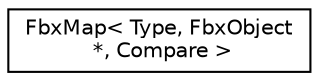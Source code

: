 digraph "クラス階層図"
{
  edge [fontname="Helvetica",fontsize="10",labelfontname="Helvetica",labelfontsize="10"];
  node [fontname="Helvetica",fontsize="10",shape=record];
  rankdir="LR";
  Node0 [label="FbxMap\< Type, FbxObject\l *, Compare \>",height=0.2,width=0.4,color="black", fillcolor="white", style="filled",URL="$class_fbx_map.html"];
}
